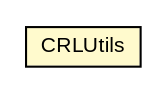 #!/usr/local/bin/dot
#
# Class diagram 
# Generated by UMLGraph version R5_6-24-gf6e263 (http://www.umlgraph.org/)
#

digraph G {
	edge [fontname="arial",fontsize=10,labelfontname="arial",labelfontsize=10];
	node [fontname="arial",fontsize=10,shape=plaintext];
	nodesep=0.25;
	ranksep=0.5;
	// eu.europa.esig.dss.crl.CRLUtils
	c203951 [label=<<table title="eu.europa.esig.dss.crl.CRLUtils" border="0" cellborder="1" cellspacing="0" cellpadding="2" port="p" bgcolor="lemonChiffon" href="./CRLUtils.html">
		<tr><td><table border="0" cellspacing="0" cellpadding="1">
<tr><td align="center" balign="center"> CRLUtils </td></tr>
		</table></td></tr>
		</table>>, URL="./CRLUtils.html", fontname="arial", fontcolor="black", fontsize=10.0];
}

